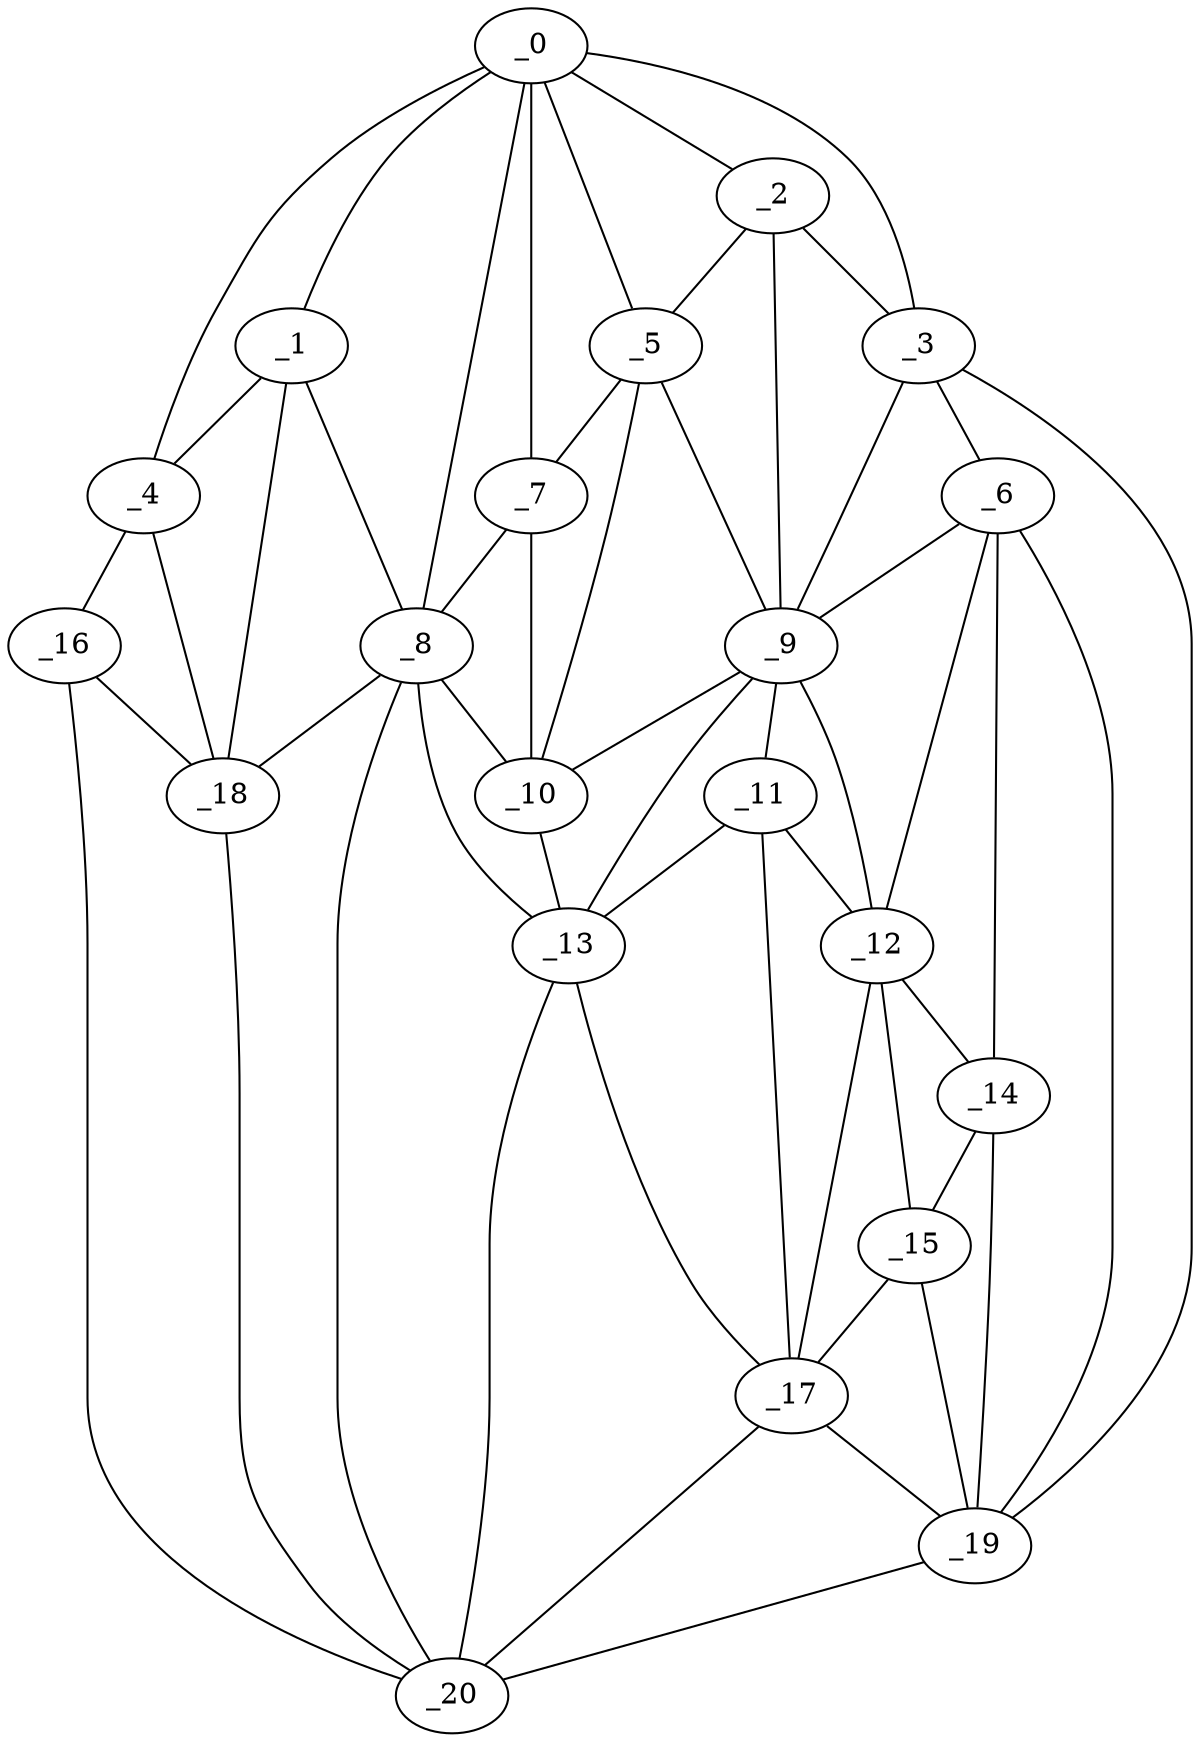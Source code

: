 graph "obj61__0.gxl" {
	_0	 [x=39,
		y=41];
	_1	 [x=45,
		y=34];
	_0 -- _1	 [valence=1];
	_2	 [x=47,
		y=86];
	_0 -- _2	 [valence=1];
	_3	 [x=47,
		y=95];
	_0 -- _3	 [valence=1];
	_4	 [x=48,
		y=7];
	_0 -- _4	 [valence=1];
	_5	 [x=52,
		y=82];
	_0 -- _5	 [valence=2];
	_7	 [x=61,
		y=65];
	_0 -- _7	 [valence=1];
	_8	 [x=62,
		y=58];
	_0 -- _8	 [valence=1];
	_1 -- _4	 [valence=1];
	_1 -- _8	 [valence=2];
	_18	 [x=82,
		y=32];
	_1 -- _18	 [valence=2];
	_2 -- _3	 [valence=2];
	_2 -- _5	 [valence=1];
	_9	 [x=62,
		y=88];
	_2 -- _9	 [valence=2];
	_6	 [x=57,
		y=99];
	_3 -- _6	 [valence=1];
	_3 -- _9	 [valence=1];
	_19	 [x=85,
		y=114];
	_3 -- _19	 [valence=1];
	_16	 [x=78,
		y=7];
	_4 -- _16	 [valence=1];
	_4 -- _18	 [valence=2];
	_5 -- _7	 [valence=1];
	_5 -- _9	 [valence=1];
	_10	 [x=65,
		y=70];
	_5 -- _10	 [valence=2];
	_6 -- _9	 [valence=2];
	_12	 [x=69,
		y=91];
	_6 -- _12	 [valence=2];
	_14	 [x=71,
		y=102];
	_6 -- _14	 [valence=2];
	_6 -- _19	 [valence=2];
	_7 -- _8	 [valence=2];
	_7 -- _10	 [valence=2];
	_8 -- _10	 [valence=1];
	_13	 [x=70,
		y=73];
	_8 -- _13	 [valence=2];
	_8 -- _18	 [valence=1];
	_20	 [x=89,
		y=39];
	_8 -- _20	 [valence=2];
	_9 -- _10	 [valence=2];
	_11	 [x=69,
		y=87];
	_9 -- _11	 [valence=2];
	_9 -- _12	 [valence=2];
	_9 -- _13	 [valence=2];
	_10 -- _13	 [valence=2];
	_11 -- _12	 [valence=2];
	_11 -- _13	 [valence=2];
	_17	 [x=79,
		y=87];
	_11 -- _17	 [valence=2];
	_12 -- _14	 [valence=1];
	_15	 [x=76,
		y=95];
	_12 -- _15	 [valence=1];
	_12 -- _17	 [valence=2];
	_13 -- _17	 [valence=2];
	_13 -- _20	 [valence=2];
	_14 -- _15	 [valence=2];
	_14 -- _19	 [valence=1];
	_15 -- _17	 [valence=2];
	_15 -- _19	 [valence=1];
	_16 -- _18	 [valence=2];
	_16 -- _20	 [valence=1];
	_17 -- _19	 [valence=2];
	_17 -- _20	 [valence=2];
	_18 -- _20	 [valence=2];
	_19 -- _20	 [valence=1];
}
